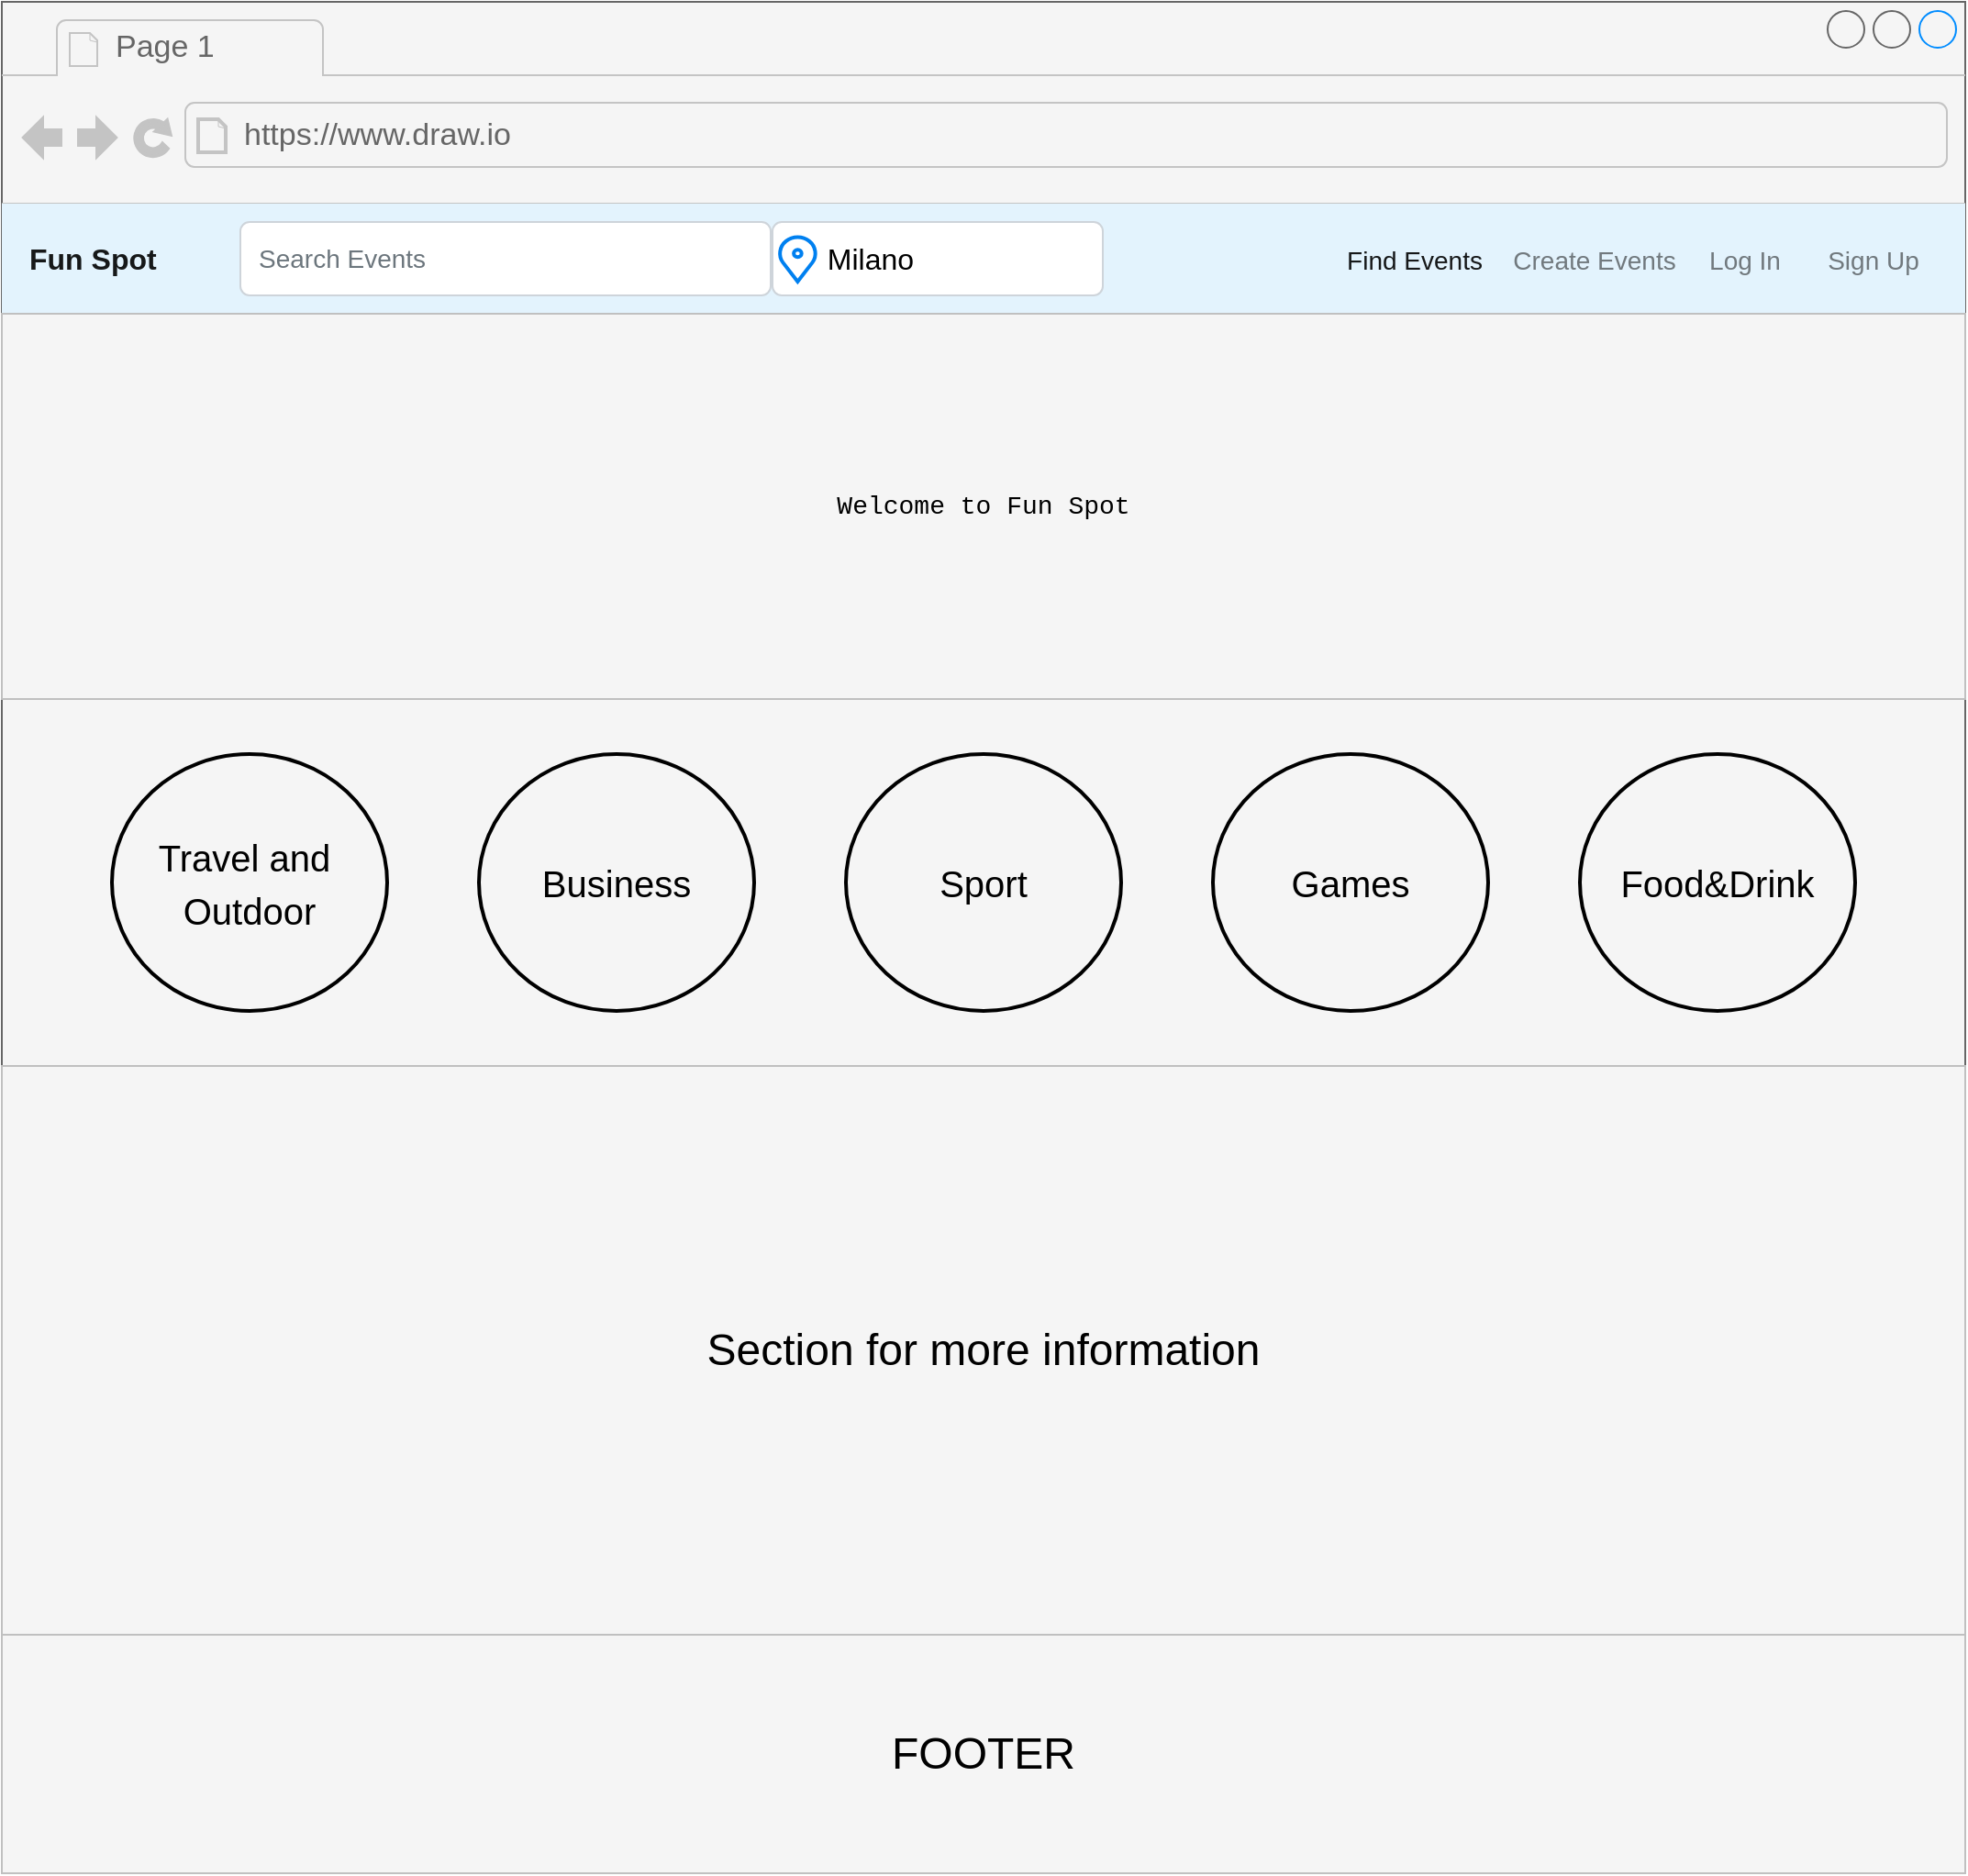<mxfile>
    <diagram id="33VYHN6M7gb0zGQ2J3VZ" name="Page-1">
        <mxGraphModel dx="1179" dy="672" grid="1" gridSize="10" guides="1" tooltips="1" connect="1" arrows="1" fold="1" page="1" pageScale="1" pageWidth="850" pageHeight="1100" math="0" shadow="0">
            <root>
                <mxCell id="0"/>
                <mxCell id="1" parent="0"/>
                <mxCell id="25" value="Container" style="swimlane;strokeWidth=1;fontSize=16;fontColor=#000000;fillColor=none;startSize=20;" parent="1" vertex="1">
                    <mxGeometry x="40" y="60" width="1070" height="1020" as="geometry">
                        <mxRectangle x="690" y="-30" width="120" height="30" as="alternateBounds"/>
                    </mxGeometry>
                </mxCell>
                <mxCell id="2" value="" style="strokeWidth=1;shadow=0;dashed=0;align=center;html=1;shape=mxgraph.mockup.containers.browserWindow;rSize=0;strokeColor=#666666;strokeColor2=#008cff;strokeColor3=#c4c4c4;mainText=,;recursiveResize=0;fillColor=#f5f5f5;fontColor=#333333;" parent="25" vertex="1">
                    <mxGeometry width="1070" height="1020" as="geometry"/>
                </mxCell>
                <mxCell id="3" value="Page 1" style="strokeWidth=1;shadow=0;dashed=0;align=center;html=1;shape=mxgraph.mockup.containers.anchor;fontSize=17;fontColor=#666666;align=left;" parent="2" vertex="1">
                    <mxGeometry x="60" y="12" width="110" height="26" as="geometry"/>
                </mxCell>
                <mxCell id="4" value="https://www.draw.io" style="strokeWidth=1;shadow=0;dashed=0;align=center;html=1;shape=mxgraph.mockup.containers.anchor;rSize=0;fontSize=17;fontColor=#666666;align=left;" parent="2" vertex="1">
                    <mxGeometry x="130" y="60" width="250" height="26" as="geometry"/>
                </mxCell>
                <mxCell id="14" value="&lt;b&gt;Fun Spot&lt;/b&gt;" style="html=1;shadow=0;dashed=0;fillColor=#E3F3FD;strokeColor=none;fontSize=16;fontColor=#161819;align=left;spacing=15;" parent="2" vertex="1">
                    <mxGeometry y="110" width="1070" height="60" as="geometry"/>
                </mxCell>
                <mxCell id="15" value="Find Events" style="fillColor=none;strokeColor=none;fontSize=14;fontColor=#161819;align=center;" parent="14" vertex="1">
                    <mxGeometry width="80" height="40" relative="1" as="geometry">
                        <mxPoint x="730" y="10" as="offset"/>
                    </mxGeometry>
                </mxCell>
                <mxCell id="16" value="Create Events" style="fillColor=none;strokeColor=none;fontSize=14;fontColor=#71797E;align=center;" parent="14" vertex="1">
                    <mxGeometry width="100" height="40" relative="1" as="geometry">
                        <mxPoint x="818" y="10" as="offset"/>
                    </mxGeometry>
                </mxCell>
                <mxCell id="17" value="Log In" style="fillColor=none;strokeColor=none;fontSize=14;fontColor=#71797E;align=center;spacingRight=0;" parent="14" vertex="1">
                    <mxGeometry width="80" height="40" relative="1" as="geometry">
                        <mxPoint x="910" y="10" as="offset"/>
                    </mxGeometry>
                </mxCell>
                <mxCell id="18" value="Sign Up" style="fillColor=none;strokeColor=none;fontSize=14;fontColor=#71797E;align=center;" parent="14" vertex="1">
                    <mxGeometry width="80" height="40" relative="1" as="geometry">
                        <mxPoint x="980" y="10" as="offset"/>
                    </mxGeometry>
                </mxCell>
                <mxCell id="20" value="Search Events" style="html=1;shadow=0;dashed=0;shape=mxgraph.bootstrap.rrect;rSize=5;fontSize=14;fontColor=#6C767D;strokeColor=#CED4DA;fillColor=#ffffff;align=left;spacing=10;" parent="14" vertex="1">
                    <mxGeometry x="1" width="289" height="40" relative="1" as="geometry">
                        <mxPoint x="-940" y="10" as="offset"/>
                    </mxGeometry>
                </mxCell>
                <mxCell id="22" value="" style="html=1;shadow=0;dashed=0;shape=mxgraph.bootstrap.rrect;rSize=5;fontSize=14;fontColor=#6C767D;strokeColor=#CED4DA;fillColor=#ffffff;align=left;spacing=10;" parent="14" vertex="1">
                    <mxGeometry x="420" y="10" width="180" height="40" as="geometry"/>
                </mxCell>
                <mxCell id="23" value="" style="html=1;verticalLabelPosition=bottom;align=center;labelBackgroundColor=#ffffff;verticalAlign=top;strokeWidth=2;strokeColor=#0080F0;shadow=0;dashed=0;shape=mxgraph.ios7.icons.location;fillColor=none;" parent="14" vertex="1">
                    <mxGeometry x="423" y="17.5" width="21.4" height="25" as="geometry"/>
                </mxCell>
                <mxCell id="24" value="&lt;font color=&quot;#000000&quot; style=&quot;font-size: 16px;&quot;&gt;Milano&lt;/font&gt;" style="text;html=1;strokeColor=none;fillColor=none;align=center;verticalAlign=middle;whiteSpace=wrap;rounded=0;perimeterSpacing=0;strokeWidth=1;fontSize=16;" parent="14" vertex="1">
                    <mxGeometry x="444.4" y="17.5" width="59.3" height="25" as="geometry"/>
                </mxCell>
                <mxCell id="35" value="" style="childLayout=tableLayout;recursiveResize=0;shadow=0;fillColor=none;strokeColor=#C0C0C0;labelBackgroundColor=none;labelBorderColor=none;strokeWidth=1;fontSize=16;fontColor=#000000;" parent="2" vertex="1">
                    <mxGeometry y="170" width="1070" height="210" as="geometry"/>
                </mxCell>
                <mxCell id="36" value="" style="shape=tableRow;horizontal=0;startSize=0;swimlaneHead=0;swimlaneBody=0;top=0;left=0;bottom=0;right=0;dropTarget=0;collapsible=0;recursiveResize=0;expand=0;fontStyle=0;fillColor=none;labelBackgroundColor=none;labelBorderColor=none;strokeWidth=1;fontSize=16;fontColor=#000000;" parent="35" vertex="1">
                    <mxGeometry width="1070" height="70" as="geometry"/>
                </mxCell>
                <mxCell id="37" value="" style="connectable=0;recursiveResize=0;strokeColor=none;fillColor=none;align=center;whiteSpace=wrap;html=1;labelBackgroundColor=none;labelBorderColor=none;strokeWidth=1;fontSize=16;fontColor=#000000;" parent="36" vertex="1">
                    <mxGeometry width="355" height="70" as="geometry">
                        <mxRectangle width="355" height="70" as="alternateBounds"/>
                    </mxGeometry>
                </mxCell>
                <mxCell id="38" value="" style="connectable=0;recursiveResize=0;strokeColor=none;fillColor=none;align=center;whiteSpace=wrap;html=1;labelBackgroundColor=none;labelBorderColor=none;strokeWidth=1;fontSize=16;fontColor=#000000;" parent="36" vertex="1">
                    <mxGeometry x="355" width="360" height="70" as="geometry">
                        <mxRectangle width="360" height="70" as="alternateBounds"/>
                    </mxGeometry>
                </mxCell>
                <mxCell id="39" value="" style="connectable=0;recursiveResize=0;strokeColor=none;fillColor=none;align=center;whiteSpace=wrap;html=1;labelBackgroundColor=none;labelBorderColor=none;strokeWidth=1;fontSize=16;fontColor=#000000;" parent="36" vertex="1">
                    <mxGeometry x="715" width="355" height="70" as="geometry">
                        <mxRectangle width="355" height="70" as="alternateBounds"/>
                    </mxGeometry>
                </mxCell>
                <mxCell id="40" style="shape=tableRow;horizontal=0;startSize=0;swimlaneHead=0;swimlaneBody=0;top=0;left=0;bottom=0;right=0;dropTarget=0;collapsible=0;recursiveResize=0;expand=0;fontStyle=0;fillColor=none;labelBackgroundColor=none;labelBorderColor=none;strokeWidth=1;fontSize=16;fontColor=#000000;" parent="35" vertex="1">
                    <mxGeometry y="70" width="1070" height="70" as="geometry"/>
                </mxCell>
                <mxCell id="41" value="" style="connectable=0;recursiveResize=0;strokeColor=none;fillColor=none;align=center;whiteSpace=wrap;html=1;labelBackgroundColor=none;labelBorderColor=none;strokeWidth=1;fontSize=16;fontColor=#000000;" parent="40" vertex="1">
                    <mxGeometry width="355" height="70" as="geometry">
                        <mxRectangle width="355" height="70" as="alternateBounds"/>
                    </mxGeometry>
                </mxCell>
                <mxCell id="42" value="&lt;div style=&quot;font-family: Consolas, &amp;quot;Courier New&amp;quot;, monospace; font-size: 14px; line-height: 19px;&quot;&gt;&lt;div style=&quot;&quot;&gt;Welcome to Fun Spot&lt;/div&gt;&lt;/div&gt;" style="connectable=0;recursiveResize=0;strokeColor=none;fillColor=none;align=center;whiteSpace=wrap;html=1;labelBackgroundColor=none;labelBorderColor=none;strokeWidth=1;fontSize=16;fontColor=#000000;" parent="40" vertex="1">
                    <mxGeometry x="355" width="360" height="70" as="geometry">
                        <mxRectangle width="360" height="70" as="alternateBounds"/>
                    </mxGeometry>
                </mxCell>
                <mxCell id="43" value="" style="connectable=0;recursiveResize=0;strokeColor=none;fillColor=none;align=center;whiteSpace=wrap;html=1;labelBackgroundColor=none;labelBorderColor=none;strokeWidth=1;fontSize=16;fontColor=#000000;" parent="40" vertex="1">
                    <mxGeometry x="715" width="355" height="70" as="geometry">
                        <mxRectangle width="355" height="70" as="alternateBounds"/>
                    </mxGeometry>
                </mxCell>
                <mxCell id="44" style="shape=tableRow;horizontal=0;startSize=0;swimlaneHead=0;swimlaneBody=0;top=0;left=0;bottom=0;right=0;dropTarget=0;collapsible=0;recursiveResize=0;expand=0;fontStyle=0;fillColor=none;labelBackgroundColor=none;labelBorderColor=none;strokeWidth=1;fontSize=16;fontColor=#000000;" parent="35" vertex="1">
                    <mxGeometry y="140" width="1070" height="70" as="geometry"/>
                </mxCell>
                <mxCell id="45" value="" style="connectable=0;recursiveResize=0;strokeColor=none;fillColor=none;align=center;whiteSpace=wrap;html=1;labelBackgroundColor=none;labelBorderColor=none;strokeWidth=1;fontSize=16;fontColor=#000000;" parent="44" vertex="1">
                    <mxGeometry width="355" height="70" as="geometry">
                        <mxRectangle width="355" height="70" as="alternateBounds"/>
                    </mxGeometry>
                </mxCell>
                <mxCell id="46" value="" style="connectable=0;recursiveResize=0;strokeColor=none;fillColor=none;align=center;whiteSpace=wrap;html=1;labelBackgroundColor=none;labelBorderColor=none;strokeWidth=1;fontSize=16;fontColor=#000000;" parent="44" vertex="1">
                    <mxGeometry x="355" width="360" height="70" as="geometry">
                        <mxRectangle width="360" height="70" as="alternateBounds"/>
                    </mxGeometry>
                </mxCell>
                <mxCell id="47" value="" style="connectable=0;recursiveResize=0;strokeColor=none;fillColor=none;align=center;whiteSpace=wrap;html=1;labelBackgroundColor=none;labelBorderColor=none;strokeWidth=1;fontSize=16;fontColor=#000000;" parent="44" vertex="1">
                    <mxGeometry x="715" width="355" height="70" as="geometry">
                        <mxRectangle width="355" height="70" as="alternateBounds"/>
                    </mxGeometry>
                </mxCell>
                <mxCell id="57" value="" style="childLayout=tableLayout;recursiveResize=0;shadow=0;fillColor=none;strokeColor=#C0C0C0;labelBackgroundColor=none;labelBorderColor=none;strokeWidth=1;fontSize=16;fontColor=#000000;" parent="2" vertex="1">
                    <mxGeometry y="890" width="1070" height="130" as="geometry"/>
                </mxCell>
                <mxCell id="58" value="" style="shape=tableRow;horizontal=0;startSize=0;swimlaneHead=0;swimlaneBody=0;top=0;left=0;bottom=0;right=0;dropTarget=0;collapsible=0;recursiveResize=0;expand=0;fontStyle=0;fillColor=none;labelBackgroundColor=none;labelBorderColor=none;strokeWidth=1;fontSize=16;fontColor=#000000;" parent="57" vertex="1">
                    <mxGeometry width="1070" height="44" as="geometry"/>
                </mxCell>
                <mxCell id="59" value="" style="connectable=0;recursiveResize=0;strokeColor=none;fillColor=none;align=center;whiteSpace=wrap;html=1;labelBackgroundColor=none;labelBorderColor=none;strokeWidth=1;fontSize=16;fontColor=#000000;" parent="58" vertex="1">
                    <mxGeometry width="355" height="44" as="geometry">
                        <mxRectangle width="355" height="44" as="alternateBounds"/>
                    </mxGeometry>
                </mxCell>
                <mxCell id="60" value="" style="connectable=0;recursiveResize=0;strokeColor=none;fillColor=none;align=center;whiteSpace=wrap;html=1;labelBackgroundColor=none;labelBorderColor=none;strokeWidth=1;fontSize=16;fontColor=#000000;" parent="58" vertex="1">
                    <mxGeometry x="355" width="360" height="44" as="geometry">
                        <mxRectangle width="360" height="44" as="alternateBounds"/>
                    </mxGeometry>
                </mxCell>
                <mxCell id="61" value="" style="connectable=0;recursiveResize=0;strokeColor=none;fillColor=none;align=center;whiteSpace=wrap;html=1;labelBackgroundColor=none;labelBorderColor=none;strokeWidth=1;fontSize=16;fontColor=#000000;" parent="58" vertex="1">
                    <mxGeometry x="715" width="355" height="44" as="geometry">
                        <mxRectangle width="355" height="44" as="alternateBounds"/>
                    </mxGeometry>
                </mxCell>
                <mxCell id="62" style="shape=tableRow;horizontal=0;startSize=0;swimlaneHead=0;swimlaneBody=0;top=0;left=0;bottom=0;right=0;dropTarget=0;collapsible=0;recursiveResize=0;expand=0;fontStyle=0;fillColor=none;labelBackgroundColor=none;labelBorderColor=none;strokeWidth=1;fontSize=16;fontColor=#000000;" parent="57" vertex="1">
                    <mxGeometry y="44" width="1070" height="42" as="geometry"/>
                </mxCell>
                <mxCell id="63" value="" style="connectable=0;recursiveResize=0;strokeColor=none;fillColor=none;align=center;whiteSpace=wrap;html=1;labelBackgroundColor=none;labelBorderColor=none;strokeWidth=1;fontSize=16;fontColor=#000000;" parent="62" vertex="1">
                    <mxGeometry width="355" height="42" as="geometry">
                        <mxRectangle width="355" height="42" as="alternateBounds"/>
                    </mxGeometry>
                </mxCell>
                <mxCell id="64" value="&lt;font style=&quot;font-size: 24px;&quot;&gt;FOOTER&lt;/font&gt;" style="connectable=0;recursiveResize=0;strokeColor=none;fillColor=none;align=center;whiteSpace=wrap;html=1;labelBackgroundColor=none;labelBorderColor=none;strokeWidth=1;fontSize=16;fontColor=#000000;" parent="62" vertex="1">
                    <mxGeometry x="355" width="360" height="42" as="geometry">
                        <mxRectangle width="360" height="42" as="alternateBounds"/>
                    </mxGeometry>
                </mxCell>
                <mxCell id="65" value="" style="connectable=0;recursiveResize=0;strokeColor=none;fillColor=none;align=center;whiteSpace=wrap;html=1;labelBackgroundColor=none;labelBorderColor=none;strokeWidth=1;fontSize=16;fontColor=#000000;" parent="62" vertex="1">
                    <mxGeometry x="715" width="355" height="42" as="geometry">
                        <mxRectangle width="355" height="42" as="alternateBounds"/>
                    </mxGeometry>
                </mxCell>
                <mxCell id="66" style="shape=tableRow;horizontal=0;startSize=0;swimlaneHead=0;swimlaneBody=0;top=0;left=0;bottom=0;right=0;dropTarget=0;collapsible=0;recursiveResize=0;expand=0;fontStyle=0;fillColor=none;labelBackgroundColor=none;labelBorderColor=none;strokeWidth=1;fontSize=16;fontColor=#000000;" parent="57" vertex="1">
                    <mxGeometry y="86" width="1070" height="44" as="geometry"/>
                </mxCell>
                <mxCell id="67" value="" style="connectable=0;recursiveResize=0;strokeColor=none;fillColor=none;align=center;whiteSpace=wrap;html=1;labelBackgroundColor=none;labelBorderColor=none;strokeWidth=1;fontSize=16;fontColor=#000000;" parent="66" vertex="1">
                    <mxGeometry width="355" height="44" as="geometry">
                        <mxRectangle width="355" height="44" as="alternateBounds"/>
                    </mxGeometry>
                </mxCell>
                <mxCell id="68" value="" style="connectable=0;recursiveResize=0;strokeColor=none;fillColor=none;align=center;whiteSpace=wrap;html=1;labelBackgroundColor=none;labelBorderColor=none;strokeWidth=1;fontSize=16;fontColor=#000000;" parent="66" vertex="1">
                    <mxGeometry x="355" width="360" height="44" as="geometry">
                        <mxRectangle width="360" height="44" as="alternateBounds"/>
                    </mxGeometry>
                </mxCell>
                <mxCell id="69" value="" style="connectable=0;recursiveResize=0;strokeColor=none;fillColor=none;align=center;whiteSpace=wrap;html=1;labelBackgroundColor=none;labelBorderColor=none;strokeWidth=1;fontSize=16;fontColor=#000000;" parent="66" vertex="1">
                    <mxGeometry x="715" width="355" height="44" as="geometry">
                        <mxRectangle width="355" height="44" as="alternateBounds"/>
                    </mxGeometry>
                </mxCell>
                <mxCell id="70" value="" style="group" parent="2" vertex="1" connectable="0">
                    <mxGeometry x="60" y="410" width="950" height="140" as="geometry"/>
                </mxCell>
                <mxCell id="52" value="&lt;font style=&quot;font-size: 20px;&quot;&gt;Sport&lt;/font&gt;" style="strokeWidth=2;html=1;shape=mxgraph.flowchart.start_2;whiteSpace=wrap;labelBackgroundColor=none;labelBorderColor=none;fontSize=24;fontColor=#000000;fillColor=none;strokeColor=#000000;" parent="70" vertex="1">
                    <mxGeometry x="400" width="150" height="140" as="geometry"/>
                </mxCell>
                <mxCell id="53" value="&lt;font style=&quot;font-size: 20px;&quot;&gt;Games&lt;/font&gt;" style="strokeWidth=2;html=1;shape=mxgraph.flowchart.start_2;whiteSpace=wrap;labelBackgroundColor=none;labelBorderColor=none;fontSize=24;fontColor=#000000;fillColor=none;strokeColor=#000000;" parent="70" vertex="1">
                    <mxGeometry x="600" width="150" height="140" as="geometry"/>
                </mxCell>
                <mxCell id="54" value="&lt;font style=&quot;font-size: 20px;&quot;&gt;Food&amp;amp;Drink&lt;/font&gt;" style="strokeWidth=2;html=1;shape=mxgraph.flowchart.start_2;whiteSpace=wrap;labelBackgroundColor=none;labelBorderColor=none;fontSize=24;fontColor=#000000;fillColor=none;strokeColor=#000000;" parent="70" vertex="1">
                    <mxGeometry x="800" width="150" height="140" as="geometry"/>
                </mxCell>
                <mxCell id="55" value="&lt;font style=&quot;font-size: 20px;&quot;&gt;Business&lt;/font&gt;" style="strokeWidth=2;html=1;shape=mxgraph.flowchart.start_2;whiteSpace=wrap;labelBackgroundColor=none;labelBorderColor=none;fontSize=24;fontColor=#000000;fillColor=none;strokeColor=#000000;" parent="70" vertex="1">
                    <mxGeometry x="200" width="150" height="140" as="geometry"/>
                </mxCell>
                <mxCell id="56" value="&lt;font style=&quot;font-size: 20px;&quot;&gt;Travel and&amp;nbsp;&lt;br&gt;Outdoor&lt;/font&gt;" style="strokeWidth=2;html=1;shape=mxgraph.flowchart.start_2;whiteSpace=wrap;labelBackgroundColor=none;labelBorderColor=none;fontSize=24;fontColor=#000000;fillColor=none;strokeColor=#000000;" parent="70" vertex="1">
                    <mxGeometry width="150" height="140" as="geometry"/>
                </mxCell>
                <mxCell id="71" value="" style="childLayout=tableLayout;recursiveResize=0;shadow=0;fillColor=none;strokeColor=#C0C0C0;labelBackgroundColor=none;labelBorderColor=none;strokeWidth=1;fontSize=16;fontColor=#000000;" parent="2" vertex="1">
                    <mxGeometry y="580" width="1070" height="310" as="geometry"/>
                </mxCell>
                <mxCell id="72" value="" style="shape=tableRow;horizontal=0;startSize=0;swimlaneHead=0;swimlaneBody=0;top=0;left=0;bottom=0;right=0;dropTarget=0;collapsible=0;recursiveResize=0;expand=0;fontStyle=0;fillColor=none;labelBackgroundColor=none;labelBorderColor=none;strokeWidth=1;fontSize=16;fontColor=#000000;" parent="71" vertex="1">
                    <mxGeometry width="1070" height="105" as="geometry"/>
                </mxCell>
                <mxCell id="73" value="" style="connectable=0;recursiveResize=0;strokeColor=none;fillColor=none;align=center;whiteSpace=wrap;html=1;labelBackgroundColor=none;labelBorderColor=none;strokeWidth=1;fontSize=16;fontColor=#000000;" parent="72" vertex="1">
                    <mxGeometry width="355" height="105" as="geometry">
                        <mxRectangle width="355" height="105" as="alternateBounds"/>
                    </mxGeometry>
                </mxCell>
                <mxCell id="74" value="" style="connectable=0;recursiveResize=0;strokeColor=none;fillColor=none;align=center;whiteSpace=wrap;html=1;labelBackgroundColor=none;labelBorderColor=none;strokeWidth=1;fontSize=16;fontColor=#000000;" parent="72" vertex="1">
                    <mxGeometry x="355" width="360" height="105" as="geometry">
                        <mxRectangle width="360" height="105" as="alternateBounds"/>
                    </mxGeometry>
                </mxCell>
                <mxCell id="75" value="" style="connectable=0;recursiveResize=0;strokeColor=none;fillColor=none;align=center;whiteSpace=wrap;html=1;labelBackgroundColor=none;labelBorderColor=none;strokeWidth=1;fontSize=16;fontColor=#000000;" parent="72" vertex="1">
                    <mxGeometry x="715" width="355" height="105" as="geometry">
                        <mxRectangle width="355" height="105" as="alternateBounds"/>
                    </mxGeometry>
                </mxCell>
                <mxCell id="76" style="shape=tableRow;horizontal=0;startSize=0;swimlaneHead=0;swimlaneBody=0;top=0;left=0;bottom=0;right=0;dropTarget=0;collapsible=0;recursiveResize=0;expand=0;fontStyle=0;fillColor=none;labelBackgroundColor=none;labelBorderColor=none;strokeWidth=1;fontSize=16;fontColor=#000000;" parent="71" vertex="1">
                    <mxGeometry y="105" width="1070" height="100" as="geometry"/>
                </mxCell>
                <mxCell id="77" value="" style="connectable=0;recursiveResize=0;strokeColor=none;fillColor=none;align=center;whiteSpace=wrap;html=1;labelBackgroundColor=none;labelBorderColor=none;strokeWidth=1;fontSize=16;fontColor=#000000;" parent="76" vertex="1">
                    <mxGeometry width="355" height="100" as="geometry">
                        <mxRectangle width="355" height="100" as="alternateBounds"/>
                    </mxGeometry>
                </mxCell>
                <mxCell id="78" value="&lt;font style=&quot;font-size: 24px;&quot;&gt;Section for more information&lt;/font&gt;" style="connectable=0;recursiveResize=0;strokeColor=none;fillColor=none;align=center;whiteSpace=wrap;html=1;labelBackgroundColor=none;labelBorderColor=none;strokeWidth=1;fontSize=16;fontColor=#000000;" parent="76" vertex="1">
                    <mxGeometry x="355" width="360" height="100" as="geometry">
                        <mxRectangle width="360" height="100" as="alternateBounds"/>
                    </mxGeometry>
                </mxCell>
                <mxCell id="79" value="" style="connectable=0;recursiveResize=0;strokeColor=none;fillColor=none;align=center;whiteSpace=wrap;html=1;labelBackgroundColor=none;labelBorderColor=none;strokeWidth=1;fontSize=16;fontColor=#000000;" parent="76" vertex="1">
                    <mxGeometry x="715" width="355" height="100" as="geometry">
                        <mxRectangle width="355" height="100" as="alternateBounds"/>
                    </mxGeometry>
                </mxCell>
                <mxCell id="80" style="shape=tableRow;horizontal=0;startSize=0;swimlaneHead=0;swimlaneBody=0;top=0;left=0;bottom=0;right=0;dropTarget=0;collapsible=0;recursiveResize=0;expand=0;fontStyle=0;fillColor=none;labelBackgroundColor=none;labelBorderColor=none;strokeWidth=1;fontSize=16;fontColor=#000000;" parent="71" vertex="1">
                    <mxGeometry y="205" width="1070" height="105" as="geometry"/>
                </mxCell>
                <mxCell id="81" value="" style="connectable=0;recursiveResize=0;strokeColor=none;fillColor=none;align=center;whiteSpace=wrap;html=1;labelBackgroundColor=none;labelBorderColor=none;strokeWidth=1;fontSize=16;fontColor=#000000;" parent="80" vertex="1">
                    <mxGeometry width="355" height="105" as="geometry">
                        <mxRectangle width="355" height="105" as="alternateBounds"/>
                    </mxGeometry>
                </mxCell>
                <mxCell id="82" value="" style="connectable=0;recursiveResize=0;strokeColor=none;fillColor=none;align=center;whiteSpace=wrap;html=1;labelBackgroundColor=none;labelBorderColor=none;strokeWidth=1;fontSize=16;fontColor=#000000;" parent="80" vertex="1">
                    <mxGeometry x="355" width="360" height="105" as="geometry">
                        <mxRectangle width="360" height="105" as="alternateBounds"/>
                    </mxGeometry>
                </mxCell>
                <mxCell id="83" value="" style="connectable=0;recursiveResize=0;strokeColor=none;fillColor=none;align=center;whiteSpace=wrap;html=1;labelBackgroundColor=none;labelBorderColor=none;strokeWidth=1;fontSize=16;fontColor=#000000;" parent="80" vertex="1">
                    <mxGeometry x="715" width="355" height="105" as="geometry">
                        <mxRectangle width="355" height="105" as="alternateBounds"/>
                    </mxGeometry>
                </mxCell>
            </root>
        </mxGraphModel>
    </diagram>
    <diagram id="KgPNgQo9hEz8PkN8uF24" name="Page-2">
        <mxGraphModel dx="1670" dy="952" grid="1" gridSize="10" guides="1" tooltips="1" connect="1" arrows="1" fold="1" page="1" pageScale="1" pageWidth="850" pageHeight="1100" math="0" shadow="0">
            <root>
                <mxCell id="0"/>
                <mxCell id="1" parent="0"/>
                <mxCell id="M35IU-t5m9Kj4xpbyxMd-1" value="Container" style="swimlane;strokeWidth=1;fontSize=16;fontColor=#000000;fillColor=none;startSize=20;" parent="1" vertex="1">
                    <mxGeometry x="50" y="70" width="1070" height="1020" as="geometry">
                        <mxRectangle x="690" y="-30" width="120" height="30" as="alternateBounds"/>
                    </mxGeometry>
                </mxCell>
                <mxCell id="M35IU-t5m9Kj4xpbyxMd-2" value="" style="strokeWidth=1;shadow=0;dashed=0;align=center;html=1;shape=mxgraph.mockup.containers.browserWindow;rSize=0;strokeColor=#666666;strokeColor2=#008cff;strokeColor3=#c4c4c4;mainText=,;recursiveResize=0;fillColor=#f5f5f5;fontColor=#333333;" parent="M35IU-t5m9Kj4xpbyxMd-1" vertex="1">
                    <mxGeometry width="1070" height="1020" as="geometry"/>
                </mxCell>
                <mxCell id="M35IU-t5m9Kj4xpbyxMd-3" value="Gamges" style="strokeWidth=1;shadow=0;dashed=0;align=center;html=1;shape=mxgraph.mockup.containers.anchor;fontSize=17;fontColor=#666666;align=left;" parent="M35IU-t5m9Kj4xpbyxMd-2" vertex="1">
                    <mxGeometry x="60" y="12" width="110" height="26" as="geometry"/>
                </mxCell>
                <mxCell id="M35IU-t5m9Kj4xpbyxMd-4" value="www.FUNSPOT.com" style="strokeWidth=1;shadow=0;dashed=0;align=center;html=1;shape=mxgraph.mockup.containers.anchor;rSize=0;fontSize=17;fontColor=#666666;align=left;" parent="M35IU-t5m9Kj4xpbyxMd-2" vertex="1">
                    <mxGeometry x="130" y="60" width="250" height="26" as="geometry"/>
                </mxCell>
                <mxCell id="M35IU-t5m9Kj4xpbyxMd-5" value="&lt;b&gt;Fun Spot&lt;/b&gt;" style="html=1;shadow=0;dashed=0;fillColor=#E3F3FD;strokeColor=none;fontSize=16;fontColor=#161819;align=left;spacing=15;" parent="M35IU-t5m9Kj4xpbyxMd-2" vertex="1">
                    <mxGeometry y="110" width="1070" height="60" as="geometry"/>
                </mxCell>
                <mxCell id="M35IU-t5m9Kj4xpbyxMd-6" value="Find Events" style="fillColor=none;strokeColor=none;fontSize=14;fontColor=#161819;align=center;" parent="M35IU-t5m9Kj4xpbyxMd-5" vertex="1">
                    <mxGeometry width="80" height="40" relative="1" as="geometry">
                        <mxPoint x="730" y="10" as="offset"/>
                    </mxGeometry>
                </mxCell>
                <mxCell id="M35IU-t5m9Kj4xpbyxMd-7" value="Create Events" style="fillColor=none;strokeColor=none;fontSize=14;fontColor=#71797E;align=center;" parent="M35IU-t5m9Kj4xpbyxMd-5" vertex="1">
                    <mxGeometry width="100" height="40" relative="1" as="geometry">
                        <mxPoint x="818" y="10" as="offset"/>
                    </mxGeometry>
                </mxCell>
                <mxCell id="M35IU-t5m9Kj4xpbyxMd-8" value="Log In" style="fillColor=none;strokeColor=none;fontSize=14;fontColor=#71797E;align=center;spacingRight=0;" parent="M35IU-t5m9Kj4xpbyxMd-5" vertex="1">
                    <mxGeometry width="80" height="40" relative="1" as="geometry">
                        <mxPoint x="910" y="10" as="offset"/>
                    </mxGeometry>
                </mxCell>
                <mxCell id="M35IU-t5m9Kj4xpbyxMd-9" value="Sign Up" style="fillColor=none;strokeColor=none;fontSize=14;fontColor=#71797E;align=center;" parent="M35IU-t5m9Kj4xpbyxMd-5" vertex="1">
                    <mxGeometry width="80" height="40" relative="1" as="geometry">
                        <mxPoint x="980" y="10" as="offset"/>
                    </mxGeometry>
                </mxCell>
                <mxCell id="M35IU-t5m9Kj4xpbyxMd-10" value="Search Events" style="html=1;shadow=0;dashed=0;shape=mxgraph.bootstrap.rrect;rSize=5;fontSize=14;fontColor=#6C767D;strokeColor=#CED4DA;fillColor=#ffffff;align=left;spacing=10;" parent="M35IU-t5m9Kj4xpbyxMd-5" vertex="1">
                    <mxGeometry x="1" width="289" height="40" relative="1" as="geometry">
                        <mxPoint x="-940" y="10" as="offset"/>
                    </mxGeometry>
                </mxCell>
                <mxCell id="M35IU-t5m9Kj4xpbyxMd-11" value="" style="html=1;shadow=0;dashed=0;shape=mxgraph.bootstrap.rrect;rSize=5;fontSize=14;fontColor=#6C767D;strokeColor=#CED4DA;fillColor=#ffffff;align=left;spacing=10;" parent="M35IU-t5m9Kj4xpbyxMd-5" vertex="1">
                    <mxGeometry x="420" y="10" width="180" height="40" as="geometry"/>
                </mxCell>
                <mxCell id="M35IU-t5m9Kj4xpbyxMd-12" value="" style="html=1;verticalLabelPosition=bottom;align=center;labelBackgroundColor=#ffffff;verticalAlign=top;strokeWidth=2;strokeColor=#0080F0;shadow=0;dashed=0;shape=mxgraph.ios7.icons.location;fillColor=none;" parent="M35IU-t5m9Kj4xpbyxMd-5" vertex="1">
                    <mxGeometry x="423" y="17.5" width="21.4" height="25" as="geometry"/>
                </mxCell>
                <mxCell id="M35IU-t5m9Kj4xpbyxMd-13" value="&lt;font color=&quot;#000000&quot; style=&quot;font-size: 16px;&quot;&gt;Milano&lt;/font&gt;" style="text;html=1;strokeColor=none;fillColor=none;align=center;verticalAlign=middle;whiteSpace=wrap;rounded=0;perimeterSpacing=0;strokeWidth=1;fontSize=16;" parent="M35IU-t5m9Kj4xpbyxMd-5" vertex="1">
                    <mxGeometry x="444.4" y="17.5" width="59.3" height="25" as="geometry"/>
                </mxCell>
                <mxCell id="M35IU-t5m9Kj4xpbyxMd-14" value="" style="childLayout=tableLayout;recursiveResize=0;shadow=0;fillColor=none;strokeColor=#C0C0C0;labelBackgroundColor=none;labelBorderColor=none;strokeWidth=1;fontSize=16;fontColor=#000000;" parent="M35IU-t5m9Kj4xpbyxMd-2" vertex="1">
                    <mxGeometry y="170" width="1070" height="74" as="geometry"/>
                </mxCell>
                <mxCell id="M35IU-t5m9Kj4xpbyxMd-15" value="" style="shape=tableRow;horizontal=0;startSize=0;swimlaneHead=0;swimlaneBody=0;top=0;left=0;bottom=0;right=0;dropTarget=0;collapsible=0;recursiveResize=0;expand=0;fontStyle=0;fillColor=none;labelBackgroundColor=none;labelBorderColor=none;strokeWidth=1;fontSize=16;fontColor=#000000;" parent="M35IU-t5m9Kj4xpbyxMd-14" vertex="1">
                    <mxGeometry width="1070" height="20" as="geometry"/>
                </mxCell>
                <mxCell id="M35IU-t5m9Kj4xpbyxMd-16" value="" style="connectable=0;recursiveResize=0;strokeColor=none;fillColor=none;align=center;whiteSpace=wrap;html=1;labelBackgroundColor=none;labelBorderColor=none;strokeWidth=1;fontSize=16;fontColor=#000000;" parent="M35IU-t5m9Kj4xpbyxMd-15" vertex="1">
                    <mxGeometry width="355" height="20" as="geometry">
                        <mxRectangle width="355" height="20" as="alternateBounds"/>
                    </mxGeometry>
                </mxCell>
                <mxCell id="M35IU-t5m9Kj4xpbyxMd-17" value="" style="connectable=0;recursiveResize=0;strokeColor=none;fillColor=none;align=center;whiteSpace=wrap;html=1;labelBackgroundColor=none;labelBorderColor=none;strokeWidth=1;fontSize=16;fontColor=#000000;" parent="M35IU-t5m9Kj4xpbyxMd-15" vertex="1">
                    <mxGeometry x="355" width="360" height="20" as="geometry">
                        <mxRectangle width="360" height="20" as="alternateBounds"/>
                    </mxGeometry>
                </mxCell>
                <mxCell id="M35IU-t5m9Kj4xpbyxMd-18" value="" style="connectable=0;recursiveResize=0;strokeColor=none;fillColor=none;align=center;whiteSpace=wrap;html=1;labelBackgroundColor=none;labelBorderColor=none;strokeWidth=1;fontSize=16;fontColor=#000000;" parent="M35IU-t5m9Kj4xpbyxMd-15" vertex="1">
                    <mxGeometry x="715" width="355" height="20" as="geometry">
                        <mxRectangle width="355" height="20" as="alternateBounds"/>
                    </mxGeometry>
                </mxCell>
                <mxCell id="M35IU-t5m9Kj4xpbyxMd-19" style="shape=tableRow;horizontal=0;startSize=0;swimlaneHead=0;swimlaneBody=0;top=0;left=0;bottom=0;right=0;dropTarget=0;collapsible=0;recursiveResize=0;expand=0;fontStyle=0;fillColor=none;labelBackgroundColor=none;labelBorderColor=none;strokeWidth=1;fontSize=16;fontColor=#000000;" parent="M35IU-t5m9Kj4xpbyxMd-14" vertex="1">
                    <mxGeometry y="20" width="1070" height="28" as="geometry"/>
                </mxCell>
                <mxCell id="M35IU-t5m9Kj4xpbyxMd-20" value="" style="connectable=0;recursiveResize=0;strokeColor=none;fillColor=none;align=center;whiteSpace=wrap;html=1;labelBackgroundColor=none;labelBorderColor=none;strokeWidth=1;fontSize=16;fontColor=#000000;" parent="M35IU-t5m9Kj4xpbyxMd-19" vertex="1">
                    <mxGeometry width="355" height="28" as="geometry">
                        <mxRectangle width="355" height="28" as="alternateBounds"/>
                    </mxGeometry>
                </mxCell>
                <mxCell id="M35IU-t5m9Kj4xpbyxMd-21" value="&lt;div style=&quot;font-family: Consolas, &amp;quot;Courier New&amp;quot;, monospace; line-height: 19px;&quot;&gt;&lt;div style=&quot;&quot;&gt;&lt;font style=&quot;font-size: 32px;&quot;&gt;GAMES&lt;/font&gt;&lt;/div&gt;&lt;/div&gt;" style="connectable=0;recursiveResize=0;strokeColor=none;fillColor=none;align=center;whiteSpace=wrap;html=1;labelBackgroundColor=none;labelBorderColor=none;strokeWidth=1;fontSize=16;fontColor=#000000;" parent="M35IU-t5m9Kj4xpbyxMd-19" vertex="1">
                    <mxGeometry x="355" width="360" height="28" as="geometry">
                        <mxRectangle width="360" height="28" as="alternateBounds"/>
                    </mxGeometry>
                </mxCell>
                <mxCell id="M35IU-t5m9Kj4xpbyxMd-22" value="" style="connectable=0;recursiveResize=0;strokeColor=none;fillColor=none;align=center;whiteSpace=wrap;html=1;labelBackgroundColor=none;labelBorderColor=none;strokeWidth=1;fontSize=16;fontColor=#000000;" parent="M35IU-t5m9Kj4xpbyxMd-19" vertex="1">
                    <mxGeometry x="715" width="355" height="28" as="geometry">
                        <mxRectangle width="355" height="28" as="alternateBounds"/>
                    </mxGeometry>
                </mxCell>
                <mxCell id="M35IU-t5m9Kj4xpbyxMd-23" style="shape=tableRow;horizontal=0;startSize=0;swimlaneHead=0;swimlaneBody=0;top=0;left=0;bottom=0;right=0;dropTarget=0;collapsible=0;recursiveResize=0;expand=0;fontStyle=0;fillColor=none;labelBackgroundColor=none;labelBorderColor=none;strokeWidth=1;fontSize=16;fontColor=#000000;" parent="M35IU-t5m9Kj4xpbyxMd-14" vertex="1">
                    <mxGeometry y="48" width="1070" height="26" as="geometry"/>
                </mxCell>
                <mxCell id="M35IU-t5m9Kj4xpbyxMd-24" value="" style="connectable=0;recursiveResize=0;strokeColor=none;fillColor=none;align=center;whiteSpace=wrap;html=1;labelBackgroundColor=none;labelBorderColor=none;strokeWidth=1;fontSize=16;fontColor=#000000;" parent="M35IU-t5m9Kj4xpbyxMd-23" vertex="1">
                    <mxGeometry width="355" height="26" as="geometry">
                        <mxRectangle width="355" height="26" as="alternateBounds"/>
                    </mxGeometry>
                </mxCell>
                <mxCell id="M35IU-t5m9Kj4xpbyxMd-25" value="" style="connectable=0;recursiveResize=0;strokeColor=none;fillColor=none;align=center;whiteSpace=wrap;html=1;labelBackgroundColor=none;labelBorderColor=none;strokeWidth=1;fontSize=16;fontColor=#000000;" parent="M35IU-t5m9Kj4xpbyxMd-23" vertex="1">
                    <mxGeometry x="355" width="360" height="26" as="geometry">
                        <mxRectangle width="360" height="26" as="alternateBounds"/>
                    </mxGeometry>
                </mxCell>
                <mxCell id="M35IU-t5m9Kj4xpbyxMd-26" value="" style="connectable=0;recursiveResize=0;strokeColor=none;fillColor=none;align=center;whiteSpace=wrap;html=1;labelBackgroundColor=none;labelBorderColor=none;strokeWidth=1;fontSize=16;fontColor=#000000;" parent="M35IU-t5m9Kj4xpbyxMd-23" vertex="1">
                    <mxGeometry x="715" width="355" height="26" as="geometry">
                        <mxRectangle width="355" height="26" as="alternateBounds"/>
                    </mxGeometry>
                </mxCell>
                <mxCell id="M35IU-t5m9Kj4xpbyxMd-27" value="" style="childLayout=tableLayout;recursiveResize=0;shadow=0;fillColor=none;strokeColor=#C0C0C0;labelBackgroundColor=none;labelBorderColor=none;strokeWidth=1;fontSize=16;fontColor=#000000;" parent="M35IU-t5m9Kj4xpbyxMd-2" vertex="1">
                    <mxGeometry y="890" width="1070" height="130" as="geometry"/>
                </mxCell>
                <mxCell id="M35IU-t5m9Kj4xpbyxMd-28" value="" style="shape=tableRow;horizontal=0;startSize=0;swimlaneHead=0;swimlaneBody=0;top=0;left=0;bottom=0;right=0;dropTarget=0;collapsible=0;recursiveResize=0;expand=0;fontStyle=0;fillColor=none;labelBackgroundColor=none;labelBorderColor=none;strokeWidth=1;fontSize=16;fontColor=#000000;" parent="M35IU-t5m9Kj4xpbyxMd-27" vertex="1">
                    <mxGeometry width="1070" height="44" as="geometry"/>
                </mxCell>
                <mxCell id="M35IU-t5m9Kj4xpbyxMd-29" value="" style="connectable=0;recursiveResize=0;strokeColor=none;fillColor=none;align=center;whiteSpace=wrap;html=1;labelBackgroundColor=none;labelBorderColor=none;strokeWidth=1;fontSize=16;fontColor=#000000;" parent="M35IU-t5m9Kj4xpbyxMd-28" vertex="1">
                    <mxGeometry width="355" height="44" as="geometry">
                        <mxRectangle width="355" height="44" as="alternateBounds"/>
                    </mxGeometry>
                </mxCell>
                <mxCell id="M35IU-t5m9Kj4xpbyxMd-30" value="" style="connectable=0;recursiveResize=0;strokeColor=none;fillColor=none;align=center;whiteSpace=wrap;html=1;labelBackgroundColor=none;labelBorderColor=none;strokeWidth=1;fontSize=16;fontColor=#000000;" parent="M35IU-t5m9Kj4xpbyxMd-28" vertex="1">
                    <mxGeometry x="355" width="360" height="44" as="geometry">
                        <mxRectangle width="360" height="44" as="alternateBounds"/>
                    </mxGeometry>
                </mxCell>
                <mxCell id="M35IU-t5m9Kj4xpbyxMd-31" value="" style="connectable=0;recursiveResize=0;strokeColor=none;fillColor=none;align=center;whiteSpace=wrap;html=1;labelBackgroundColor=none;labelBorderColor=none;strokeWidth=1;fontSize=16;fontColor=#000000;" parent="M35IU-t5m9Kj4xpbyxMd-28" vertex="1">
                    <mxGeometry x="715" width="355" height="44" as="geometry">
                        <mxRectangle width="355" height="44" as="alternateBounds"/>
                    </mxGeometry>
                </mxCell>
                <mxCell id="M35IU-t5m9Kj4xpbyxMd-32" style="shape=tableRow;horizontal=0;startSize=0;swimlaneHead=0;swimlaneBody=0;top=0;left=0;bottom=0;right=0;dropTarget=0;collapsible=0;recursiveResize=0;expand=0;fontStyle=0;fillColor=none;labelBackgroundColor=none;labelBorderColor=none;strokeWidth=1;fontSize=16;fontColor=#000000;" parent="M35IU-t5m9Kj4xpbyxMd-27" vertex="1">
                    <mxGeometry y="44" width="1070" height="42" as="geometry"/>
                </mxCell>
                <mxCell id="M35IU-t5m9Kj4xpbyxMd-33" value="" style="connectable=0;recursiveResize=0;strokeColor=none;fillColor=none;align=center;whiteSpace=wrap;html=1;labelBackgroundColor=none;labelBorderColor=none;strokeWidth=1;fontSize=16;fontColor=#000000;" parent="M35IU-t5m9Kj4xpbyxMd-32" vertex="1">
                    <mxGeometry width="355" height="42" as="geometry">
                        <mxRectangle width="355" height="42" as="alternateBounds"/>
                    </mxGeometry>
                </mxCell>
                <mxCell id="M35IU-t5m9Kj4xpbyxMd-34" value="&lt;font style=&quot;font-size: 24px;&quot;&gt;FOOTER&lt;/font&gt;" style="connectable=0;recursiveResize=0;strokeColor=none;fillColor=none;align=center;whiteSpace=wrap;html=1;labelBackgroundColor=none;labelBorderColor=none;strokeWidth=1;fontSize=16;fontColor=#000000;" parent="M35IU-t5m9Kj4xpbyxMd-32" vertex="1">
                    <mxGeometry x="355" width="360" height="42" as="geometry">
                        <mxRectangle width="360" height="42" as="alternateBounds"/>
                    </mxGeometry>
                </mxCell>
                <mxCell id="M35IU-t5m9Kj4xpbyxMd-35" value="" style="connectable=0;recursiveResize=0;strokeColor=none;fillColor=none;align=center;whiteSpace=wrap;html=1;labelBackgroundColor=none;labelBorderColor=none;strokeWidth=1;fontSize=16;fontColor=#000000;" parent="M35IU-t5m9Kj4xpbyxMd-32" vertex="1">
                    <mxGeometry x="715" width="355" height="42" as="geometry">
                        <mxRectangle width="355" height="42" as="alternateBounds"/>
                    </mxGeometry>
                </mxCell>
                <mxCell id="M35IU-t5m9Kj4xpbyxMd-36" style="shape=tableRow;horizontal=0;startSize=0;swimlaneHead=0;swimlaneBody=0;top=0;left=0;bottom=0;right=0;dropTarget=0;collapsible=0;recursiveResize=0;expand=0;fontStyle=0;fillColor=none;labelBackgroundColor=none;labelBorderColor=none;strokeWidth=1;fontSize=16;fontColor=#000000;" parent="M35IU-t5m9Kj4xpbyxMd-27" vertex="1">
                    <mxGeometry y="86" width="1070" height="44" as="geometry"/>
                </mxCell>
                <mxCell id="M35IU-t5m9Kj4xpbyxMd-37" value="" style="connectable=0;recursiveResize=0;strokeColor=none;fillColor=none;align=center;whiteSpace=wrap;html=1;labelBackgroundColor=none;labelBorderColor=none;strokeWidth=1;fontSize=16;fontColor=#000000;" parent="M35IU-t5m9Kj4xpbyxMd-36" vertex="1">
                    <mxGeometry width="355" height="44" as="geometry">
                        <mxRectangle width="355" height="44" as="alternateBounds"/>
                    </mxGeometry>
                </mxCell>
                <mxCell id="M35IU-t5m9Kj4xpbyxMd-38" value="" style="connectable=0;recursiveResize=0;strokeColor=none;fillColor=none;align=center;whiteSpace=wrap;html=1;labelBackgroundColor=none;labelBorderColor=none;strokeWidth=1;fontSize=16;fontColor=#000000;" parent="M35IU-t5m9Kj4xpbyxMd-36" vertex="1">
                    <mxGeometry x="355" width="360" height="44" as="geometry">
                        <mxRectangle width="360" height="44" as="alternateBounds"/>
                    </mxGeometry>
                </mxCell>
                <mxCell id="M35IU-t5m9Kj4xpbyxMd-39" value="" style="connectable=0;recursiveResize=0;strokeColor=none;fillColor=none;align=center;whiteSpace=wrap;html=1;labelBackgroundColor=none;labelBorderColor=none;strokeWidth=1;fontSize=16;fontColor=#000000;" parent="M35IU-t5m9Kj4xpbyxMd-36" vertex="1">
                    <mxGeometry x="715" width="355" height="44" as="geometry">
                        <mxRectangle width="355" height="44" as="alternateBounds"/>
                    </mxGeometry>
                </mxCell>
                <mxCell id="M35IU-t5m9Kj4xpbyxMd-59" value="&lt;font style=&quot;font-size: 24px;&quot;&gt;Poker&lt;/font&gt;" style="ellipse;whiteSpace=wrap;html=1;aspect=fixed;labelBackgroundColor=none;labelBorderColor=none;strokeColor=#000000;strokeWidth=1;fontSize=32;fontColor=#000000;fillColor=none;" parent="M35IU-t5m9Kj4xpbyxMd-2" vertex="1">
                    <mxGeometry x="260" y="345" width="150" height="150" as="geometry"/>
                </mxCell>
                <mxCell id="M35IU-t5m9Kj4xpbyxMd-60" value="&lt;font style=&quot;font-size: 24px;&quot;&gt;Play Station&lt;/font&gt;" style="ellipse;whiteSpace=wrap;html=1;aspect=fixed;labelBackgroundColor=none;labelBorderColor=none;strokeColor=#000000;strokeWidth=1;fontSize=32;fontColor=#000000;fillColor=none;" parent="M35IU-t5m9Kj4xpbyxMd-2" vertex="1">
                    <mxGeometry x="660" y="345" width="150" height="150" as="geometry"/>
                </mxCell>
                <mxCell id="M35IU-t5m9Kj4xpbyxMd-61" value="&lt;font style=&quot;font-size: 24px;&quot;&gt;Mafia&lt;/font&gt;" style="ellipse;whiteSpace=wrap;html=1;aspect=fixed;labelBackgroundColor=none;labelBorderColor=none;strokeColor=#000000;strokeWidth=1;fontSize=32;fontColor=#000000;fillColor=none;" parent="M35IU-t5m9Kj4xpbyxMd-2" vertex="1">
                    <mxGeometry x="460" y="345" width="150" height="150" as="geometry"/>
                </mxCell>
                <mxCell id="M35IU-t5m9Kj4xpbyxMd-62" value="&lt;font style=&quot;font-size: 24px;&quot;&gt;Backgammon&lt;/font&gt;" style="ellipse;whiteSpace=wrap;html=1;aspect=fixed;labelBackgroundColor=none;labelBorderColor=none;strokeColor=#000000;strokeWidth=1;fontSize=32;fontColor=#000000;fillColor=none;" parent="M35IU-t5m9Kj4xpbyxMd-2" vertex="1">
                    <mxGeometry x="60" y="345" width="150" height="150" as="geometry"/>
                </mxCell>
                <mxCell id="M35IU-t5m9Kj4xpbyxMd-63" value="&lt;font style=&quot;font-size: 24px;&quot;&gt;Football&lt;/font&gt;" style="ellipse;whiteSpace=wrap;html=1;aspect=fixed;labelBackgroundColor=none;labelBorderColor=none;strokeColor=#000000;strokeWidth=1;fontSize=32;fontColor=#000000;fillColor=none;" parent="M35IU-t5m9Kj4xpbyxMd-2" vertex="1">
                    <mxGeometry x="860" y="345" width="150" height="150" as="geometry"/>
                </mxCell>
                <mxCell id="M35IU-t5m9Kj4xpbyxMd-64" value="&lt;font style=&quot;font-size: 24px;&quot;&gt;Volleyball&lt;/font&gt;" style="ellipse;whiteSpace=wrap;html=1;aspect=fixed;labelBackgroundColor=none;labelBorderColor=none;strokeColor=#000000;strokeWidth=1;fontSize=32;fontColor=#000000;fillColor=none;" parent="M35IU-t5m9Kj4xpbyxMd-2" vertex="1">
                    <mxGeometry x="460" y="525" width="150" height="150" as="geometry"/>
                </mxCell>
                <mxCell id="M35IU-t5m9Kj4xpbyxMd-65" value="&lt;font style=&quot;font-size: 24px;&quot;&gt;Monopoly&lt;/font&gt;" style="ellipse;whiteSpace=wrap;html=1;aspect=fixed;labelBackgroundColor=none;labelBorderColor=none;strokeColor=#000000;strokeWidth=1;fontSize=32;fontColor=#000000;fillColor=none;" parent="M35IU-t5m9Kj4xpbyxMd-2" vertex="1">
                    <mxGeometry x="660" y="525" width="150" height="150" as="geometry"/>
                </mxCell>
                <mxCell id="M35IU-t5m9Kj4xpbyxMd-66" value="&lt;font style=&quot;font-size: 24px;&quot;&gt;With Cards&lt;/font&gt;" style="ellipse;whiteSpace=wrap;html=1;aspect=fixed;labelBackgroundColor=none;labelBorderColor=none;strokeColor=#000000;strokeWidth=1;fontSize=32;fontColor=#000000;fillColor=none;" parent="M35IU-t5m9Kj4xpbyxMd-2" vertex="1">
                    <mxGeometry x="260" y="525" width="150" height="150" as="geometry"/>
                </mxCell>
            </root>
        </mxGraphModel>
    </diagram>
    <diagram id="W1ZBTeMILxXMVKE3v1Sp" name="Page-3">
        <mxGraphModel dx="1670" dy="952" grid="1" gridSize="10" guides="1" tooltips="1" connect="1" arrows="1" fold="1" page="1" pageScale="1" pageWidth="850" pageHeight="1100" math="0" shadow="0">
            <root>
                <mxCell id="0"/>
                <mxCell id="1" parent="0"/>
                <mxCell id="3vPJu2gTmHRLpDWkLOls-1" value="" style="strokeWidth=1;shadow=0;dashed=0;align=center;html=1;shape=mxgraph.mockup.containers.browserWindow;rSize=0;strokeColor=#666666;strokeColor2=#008cff;strokeColor3=#c4c4c4;mainText=,;recursiveResize=0;fillColor=#f5f5f5;fontColor=#333333;" vertex="1" parent="1">
                    <mxGeometry x="350" y="60" width="1070" height="1020" as="geometry"/>
                </mxCell>
                <mxCell id="3vPJu2gTmHRLpDWkLOls-2" value="Gamges" style="strokeWidth=1;shadow=0;dashed=0;align=center;html=1;shape=mxgraph.mockup.containers.anchor;fontSize=17;fontColor=#666666;align=left;" vertex="1" parent="3vPJu2gTmHRLpDWkLOls-1">
                    <mxGeometry x="60" y="12" width="110" height="26" as="geometry"/>
                </mxCell>
                <mxCell id="3vPJu2gTmHRLpDWkLOls-3" value="www.FUNSPOT.com" style="strokeWidth=1;shadow=0;dashed=0;align=center;html=1;shape=mxgraph.mockup.containers.anchor;rSize=0;fontSize=17;fontColor=#666666;align=left;" vertex="1" parent="3vPJu2gTmHRLpDWkLOls-1">
                    <mxGeometry x="130" y="60" width="250" height="26" as="geometry"/>
                </mxCell>
                <mxCell id="3vPJu2gTmHRLpDWkLOls-4" value="&lt;b&gt;Fun Spot&lt;/b&gt;" style="html=1;shadow=0;dashed=0;fillColor=#E3F3FD;strokeColor=none;fontSize=16;fontColor=#161819;align=left;spacing=15;" vertex="1" parent="3vPJu2gTmHRLpDWkLOls-1">
                    <mxGeometry y="110" width="1070" height="60" as="geometry"/>
                </mxCell>
                <mxCell id="3vPJu2gTmHRLpDWkLOls-13" value="" style="childLayout=tableLayout;recursiveResize=0;shadow=0;fillColor=none;strokeColor=#C0C0C0;labelBackgroundColor=none;labelBorderColor=none;strokeWidth=1;fontSize=16;fontColor=#000000;" vertex="1" parent="3vPJu2gTmHRLpDWkLOls-1">
                    <mxGeometry y="170" width="1070" height="76" as="geometry"/>
                </mxCell>
                <mxCell id="3vPJu2gTmHRLpDWkLOls-14" value="" style="shape=tableRow;horizontal=0;startSize=0;swimlaneHead=0;swimlaneBody=0;top=0;left=0;bottom=0;right=0;dropTarget=0;collapsible=0;recursiveResize=0;expand=0;fontStyle=0;fillColor=none;labelBackgroundColor=none;labelBorderColor=none;strokeWidth=1;fontSize=16;fontColor=#000000;" vertex="1" parent="3vPJu2gTmHRLpDWkLOls-13">
                    <mxGeometry width="1070" height="30" as="geometry"/>
                </mxCell>
                <mxCell id="3vPJu2gTmHRLpDWkLOls-15" value="" style="connectable=0;recursiveResize=0;strokeColor=none;fillColor=none;align=center;whiteSpace=wrap;html=1;labelBackgroundColor=none;labelBorderColor=none;strokeWidth=1;fontSize=16;fontColor=#000000;" vertex="1" parent="3vPJu2gTmHRLpDWkLOls-14">
                    <mxGeometry width="355" height="30" as="geometry">
                        <mxRectangle width="355" height="30" as="alternateBounds"/>
                    </mxGeometry>
                </mxCell>
                <mxCell id="3vPJu2gTmHRLpDWkLOls-16" value="" style="connectable=0;recursiveResize=0;strokeColor=none;fillColor=none;align=center;whiteSpace=wrap;html=1;labelBackgroundColor=none;labelBorderColor=none;strokeWidth=1;fontSize=16;fontColor=#000000;" vertex="1" parent="3vPJu2gTmHRLpDWkLOls-14">
                    <mxGeometry x="355" width="360" height="30" as="geometry">
                        <mxRectangle width="360" height="30" as="alternateBounds"/>
                    </mxGeometry>
                </mxCell>
                <mxCell id="3vPJu2gTmHRLpDWkLOls-17" value="" style="connectable=0;recursiveResize=0;strokeColor=none;fillColor=none;align=center;whiteSpace=wrap;html=1;labelBackgroundColor=none;labelBorderColor=none;strokeWidth=1;fontSize=16;fontColor=#000000;" vertex="1" parent="3vPJu2gTmHRLpDWkLOls-14">
                    <mxGeometry x="715" width="355" height="30" as="geometry">
                        <mxRectangle width="355" height="30" as="alternateBounds"/>
                    </mxGeometry>
                </mxCell>
                <mxCell id="3vPJu2gTmHRLpDWkLOls-18" style="shape=tableRow;horizontal=0;startSize=0;swimlaneHead=0;swimlaneBody=0;top=0;left=0;bottom=0;right=0;dropTarget=0;collapsible=0;recursiveResize=0;expand=0;fontStyle=0;fillColor=none;labelBackgroundColor=none;labelBorderColor=none;strokeWidth=1;fontSize=16;fontColor=#000000;" vertex="1" parent="3vPJu2gTmHRLpDWkLOls-13">
                    <mxGeometry y="30" width="1070" height="20" as="geometry"/>
                </mxCell>
                <mxCell id="3vPJu2gTmHRLpDWkLOls-19" value="" style="connectable=0;recursiveResize=0;strokeColor=none;fillColor=none;align=center;whiteSpace=wrap;html=1;labelBackgroundColor=none;labelBorderColor=none;strokeWidth=1;fontSize=16;fontColor=#000000;" vertex="1" parent="3vPJu2gTmHRLpDWkLOls-18">
                    <mxGeometry width="355" height="20" as="geometry">
                        <mxRectangle width="355" height="20" as="alternateBounds"/>
                    </mxGeometry>
                </mxCell>
                <mxCell id="3vPJu2gTmHRLpDWkLOls-20" value="&lt;div style=&quot;font-family: Consolas, &amp;quot;Courier New&amp;quot;, monospace; line-height: 19px;&quot;&gt;&lt;div style=&quot;&quot;&gt;&lt;font style=&quot;font-size: 32px;&quot;&gt;Create Event&lt;/font&gt;&lt;/div&gt;&lt;/div&gt;" style="connectable=0;recursiveResize=0;strokeColor=none;fillColor=none;align=center;whiteSpace=wrap;html=1;labelBackgroundColor=none;labelBorderColor=none;strokeWidth=1;fontSize=16;fontColor=#000000;" vertex="1" parent="3vPJu2gTmHRLpDWkLOls-18">
                    <mxGeometry x="355" width="360" height="20" as="geometry">
                        <mxRectangle width="360" height="20" as="alternateBounds"/>
                    </mxGeometry>
                </mxCell>
                <mxCell id="3vPJu2gTmHRLpDWkLOls-21" value="" style="connectable=0;recursiveResize=0;strokeColor=none;fillColor=none;align=center;whiteSpace=wrap;html=1;labelBackgroundColor=none;labelBorderColor=none;strokeWidth=1;fontSize=16;fontColor=#000000;" vertex="1" parent="3vPJu2gTmHRLpDWkLOls-18">
                    <mxGeometry x="715" width="355" height="20" as="geometry">
                        <mxRectangle width="355" height="20" as="alternateBounds"/>
                    </mxGeometry>
                </mxCell>
                <mxCell id="3vPJu2gTmHRLpDWkLOls-22" style="shape=tableRow;horizontal=0;startSize=0;swimlaneHead=0;swimlaneBody=0;top=0;left=0;bottom=0;right=0;dropTarget=0;collapsible=0;recursiveResize=0;expand=0;fontStyle=0;fillColor=none;labelBackgroundColor=none;labelBorderColor=none;strokeWidth=1;fontSize=16;fontColor=#000000;" vertex="1" parent="3vPJu2gTmHRLpDWkLOls-13">
                    <mxGeometry y="50" width="1070" height="26" as="geometry"/>
                </mxCell>
                <mxCell id="3vPJu2gTmHRLpDWkLOls-23" value="" style="connectable=0;recursiveResize=0;strokeColor=none;fillColor=none;align=center;whiteSpace=wrap;html=1;labelBackgroundColor=none;labelBorderColor=none;strokeWidth=1;fontSize=16;fontColor=#000000;" vertex="1" parent="3vPJu2gTmHRLpDWkLOls-22">
                    <mxGeometry width="355" height="26" as="geometry">
                        <mxRectangle width="355" height="26" as="alternateBounds"/>
                    </mxGeometry>
                </mxCell>
                <mxCell id="3vPJu2gTmHRLpDWkLOls-24" value="" style="connectable=0;recursiveResize=0;strokeColor=none;fillColor=none;align=center;whiteSpace=wrap;html=1;labelBackgroundColor=none;labelBorderColor=none;strokeWidth=1;fontSize=16;fontColor=#000000;" vertex="1" parent="3vPJu2gTmHRLpDWkLOls-22">
                    <mxGeometry x="355" width="360" height="26" as="geometry">
                        <mxRectangle width="360" height="26" as="alternateBounds"/>
                    </mxGeometry>
                </mxCell>
                <mxCell id="3vPJu2gTmHRLpDWkLOls-25" value="" style="connectable=0;recursiveResize=0;strokeColor=none;fillColor=none;align=center;whiteSpace=wrap;html=1;labelBackgroundColor=none;labelBorderColor=none;strokeWidth=1;fontSize=16;fontColor=#000000;" vertex="1" parent="3vPJu2gTmHRLpDWkLOls-22">
                    <mxGeometry x="715" width="355" height="26" as="geometry">
                        <mxRectangle width="355" height="26" as="alternateBounds"/>
                    </mxGeometry>
                </mxCell>
                <mxCell id="3vPJu2gTmHRLpDWkLOls-26" value="" style="childLayout=tableLayout;recursiveResize=0;shadow=0;fillColor=none;strokeColor=#C0C0C0;labelBackgroundColor=none;labelBorderColor=none;strokeWidth=1;fontSize=16;fontColor=#000000;" vertex="1" parent="3vPJu2gTmHRLpDWkLOls-1">
                    <mxGeometry y="890" width="1070" height="130" as="geometry"/>
                </mxCell>
                <mxCell id="3vPJu2gTmHRLpDWkLOls-27" value="" style="shape=tableRow;horizontal=0;startSize=0;swimlaneHead=0;swimlaneBody=0;top=0;left=0;bottom=0;right=0;dropTarget=0;collapsible=0;recursiveResize=0;expand=0;fontStyle=0;fillColor=none;labelBackgroundColor=none;labelBorderColor=none;strokeWidth=1;fontSize=16;fontColor=#000000;" vertex="1" parent="3vPJu2gTmHRLpDWkLOls-26">
                    <mxGeometry width="1070" height="44" as="geometry"/>
                </mxCell>
                <mxCell id="3vPJu2gTmHRLpDWkLOls-28" value="" style="connectable=0;recursiveResize=0;strokeColor=none;fillColor=none;align=center;whiteSpace=wrap;html=1;labelBackgroundColor=none;labelBorderColor=none;strokeWidth=1;fontSize=16;fontColor=#000000;" vertex="1" parent="3vPJu2gTmHRLpDWkLOls-27">
                    <mxGeometry width="355" height="44" as="geometry">
                        <mxRectangle width="355" height="44" as="alternateBounds"/>
                    </mxGeometry>
                </mxCell>
                <mxCell id="3vPJu2gTmHRLpDWkLOls-29" value="" style="connectable=0;recursiveResize=0;strokeColor=none;fillColor=none;align=center;whiteSpace=wrap;html=1;labelBackgroundColor=none;labelBorderColor=none;strokeWidth=1;fontSize=16;fontColor=#000000;" vertex="1" parent="3vPJu2gTmHRLpDWkLOls-27">
                    <mxGeometry x="355" width="360" height="44" as="geometry">
                        <mxRectangle width="360" height="44" as="alternateBounds"/>
                    </mxGeometry>
                </mxCell>
                <mxCell id="3vPJu2gTmHRLpDWkLOls-30" value="" style="connectable=0;recursiveResize=0;strokeColor=none;fillColor=none;align=center;whiteSpace=wrap;html=1;labelBackgroundColor=none;labelBorderColor=none;strokeWidth=1;fontSize=16;fontColor=#000000;" vertex="1" parent="3vPJu2gTmHRLpDWkLOls-27">
                    <mxGeometry x="715" width="355" height="44" as="geometry">
                        <mxRectangle width="355" height="44" as="alternateBounds"/>
                    </mxGeometry>
                </mxCell>
                <mxCell id="3vPJu2gTmHRLpDWkLOls-31" style="shape=tableRow;horizontal=0;startSize=0;swimlaneHead=0;swimlaneBody=0;top=0;left=0;bottom=0;right=0;dropTarget=0;collapsible=0;recursiveResize=0;expand=0;fontStyle=0;fillColor=none;labelBackgroundColor=none;labelBorderColor=none;strokeWidth=1;fontSize=16;fontColor=#000000;" vertex="1" parent="3vPJu2gTmHRLpDWkLOls-26">
                    <mxGeometry y="44" width="1070" height="42" as="geometry"/>
                </mxCell>
                <mxCell id="3vPJu2gTmHRLpDWkLOls-32" value="" style="connectable=0;recursiveResize=0;strokeColor=none;fillColor=none;align=center;whiteSpace=wrap;html=1;labelBackgroundColor=none;labelBorderColor=none;strokeWidth=1;fontSize=16;fontColor=#000000;" vertex="1" parent="3vPJu2gTmHRLpDWkLOls-31">
                    <mxGeometry width="355" height="42" as="geometry">
                        <mxRectangle width="355" height="42" as="alternateBounds"/>
                    </mxGeometry>
                </mxCell>
                <mxCell id="3vPJu2gTmHRLpDWkLOls-33" value="&lt;font style=&quot;font-size: 24px;&quot;&gt;FOOTER&lt;/font&gt;" style="connectable=0;recursiveResize=0;strokeColor=none;fillColor=none;align=center;whiteSpace=wrap;html=1;labelBackgroundColor=none;labelBorderColor=none;strokeWidth=1;fontSize=16;fontColor=#000000;" vertex="1" parent="3vPJu2gTmHRLpDWkLOls-31">
                    <mxGeometry x="355" width="360" height="42" as="geometry">
                        <mxRectangle width="360" height="42" as="alternateBounds"/>
                    </mxGeometry>
                </mxCell>
                <mxCell id="3vPJu2gTmHRLpDWkLOls-34" value="" style="connectable=0;recursiveResize=0;strokeColor=none;fillColor=none;align=center;whiteSpace=wrap;html=1;labelBackgroundColor=none;labelBorderColor=none;strokeWidth=1;fontSize=16;fontColor=#000000;" vertex="1" parent="3vPJu2gTmHRLpDWkLOls-31">
                    <mxGeometry x="715" width="355" height="42" as="geometry">
                        <mxRectangle width="355" height="42" as="alternateBounds"/>
                    </mxGeometry>
                </mxCell>
                <mxCell id="3vPJu2gTmHRLpDWkLOls-35" style="shape=tableRow;horizontal=0;startSize=0;swimlaneHead=0;swimlaneBody=0;top=0;left=0;bottom=0;right=0;dropTarget=0;collapsible=0;recursiveResize=0;expand=0;fontStyle=0;fillColor=none;labelBackgroundColor=none;labelBorderColor=none;strokeWidth=1;fontSize=16;fontColor=#000000;" vertex="1" parent="3vPJu2gTmHRLpDWkLOls-26">
                    <mxGeometry y="86" width="1070" height="44" as="geometry"/>
                </mxCell>
                <mxCell id="3vPJu2gTmHRLpDWkLOls-36" value="" style="connectable=0;recursiveResize=0;strokeColor=none;fillColor=none;align=center;whiteSpace=wrap;html=1;labelBackgroundColor=none;labelBorderColor=none;strokeWidth=1;fontSize=16;fontColor=#000000;" vertex="1" parent="3vPJu2gTmHRLpDWkLOls-35">
                    <mxGeometry width="355" height="44" as="geometry">
                        <mxRectangle width="355" height="44" as="alternateBounds"/>
                    </mxGeometry>
                </mxCell>
                <mxCell id="3vPJu2gTmHRLpDWkLOls-37" value="" style="connectable=0;recursiveResize=0;strokeColor=none;fillColor=none;align=center;whiteSpace=wrap;html=1;labelBackgroundColor=none;labelBorderColor=none;strokeWidth=1;fontSize=16;fontColor=#000000;" vertex="1" parent="3vPJu2gTmHRLpDWkLOls-35">
                    <mxGeometry x="355" width="360" height="44" as="geometry">
                        <mxRectangle width="360" height="44" as="alternateBounds"/>
                    </mxGeometry>
                </mxCell>
                <mxCell id="3vPJu2gTmHRLpDWkLOls-38" value="" style="connectable=0;recursiveResize=0;strokeColor=none;fillColor=none;align=center;whiteSpace=wrap;html=1;labelBackgroundColor=none;labelBorderColor=none;strokeWidth=1;fontSize=16;fontColor=#000000;" vertex="1" parent="3vPJu2gTmHRLpDWkLOls-35">
                    <mxGeometry x="715" width="355" height="44" as="geometry">
                        <mxRectangle width="355" height="44" as="alternateBounds"/>
                    </mxGeometry>
                </mxCell>
                <mxCell id="3vPJu2gTmHRLpDWkLOls-47" value="Date" style="strokeWidth=1;shadow=0;dashed=0;align=center;html=1;shape=mxgraph.mockup.text.textBox;fontColor=#666666;align=left;fontSize=17;spacingLeft=4;spacingTop=-3;strokeColor=#666666;mainText=;fillColor=none;" vertex="1" parent="3vPJu2gTmHRLpDWkLOls-1">
                    <mxGeometry x="340" y="400" width="180" height="30" as="geometry"/>
                </mxCell>
                <mxCell id="3vPJu2gTmHRLpDWkLOls-49" value="&lt;p style=&quot;line-height: 120%;&quot;&gt;&lt;font style=&quot;font-size: 24px;&quot; color=&quot;#000000&quot;&gt;Select the event&lt;/font&gt;&lt;/p&gt;" style="text;html=1;strokeColor=none;fillColor=none;align=left;verticalAlign=middle;whiteSpace=wrap;rounded=0;" vertex="1" parent="3vPJu2gTmHRLpDWkLOls-1">
                    <mxGeometry x="100" y="330" width="210" height="30" as="geometry"/>
                </mxCell>
                <mxCell id="3vPJu2gTmHRLpDWkLOls-50" value="&lt;font style=&quot;font-size: 20px;&quot;&gt;Dropdown button&lt;/font&gt;" style="rounded=1;fillColor=#F1F2F4;strokeColor=none;html=1;fontColor=#596780;align=left;fontSize=12;spacingLeft=10;sketch=0;" vertex="1" parent="3vPJu2gTmHRLpDWkLOls-1">
                    <mxGeometry x="330" y="327" width="190" height="33" as="geometry"/>
                </mxCell>
                <mxCell id="3vPJu2gTmHRLpDWkLOls-51" value="" style="shape=triangle;direction=south;fillColor=#596780;strokeColor=none;html=1;sketch=0;fontSize=24;fontColor=#000000;" vertex="1" parent="3vPJu2gTmHRLpDWkLOls-50">
                    <mxGeometry x="1" y="0.5" width="12" height="6" relative="1" as="geometry">
                        <mxPoint x="-20" y="-3" as="offset"/>
                    </mxGeometry>
                </mxCell>
                <mxCell id="3vPJu2gTmHRLpDWkLOls-52" value="&lt;p style=&quot;line-height: 120%;&quot;&gt;&lt;font style=&quot;font-size: 24px;&quot; color=&quot;#000000&quot;&gt;Event Date&lt;/font&gt;&lt;/p&gt;" style="text;html=1;strokeColor=none;fillColor=none;align=left;verticalAlign=middle;whiteSpace=wrap;rounded=0;" vertex="1" parent="3vPJu2gTmHRLpDWkLOls-1">
                    <mxGeometry x="100" y="400" width="210" height="30" as="geometry"/>
                </mxCell>
                <mxCell id="3vPJu2gTmHRLpDWkLOls-53" value="Time" style="strokeWidth=1;shadow=0;dashed=0;align=center;html=1;shape=mxgraph.mockup.text.textBox;fontColor=#666666;align=left;fontSize=17;spacingLeft=4;spacingTop=-3;strokeColor=#666666;mainText=;fillColor=none;" vertex="1" parent="3vPJu2gTmHRLpDWkLOls-1">
                    <mxGeometry x="340" y="470" width="180" height="30" as="geometry"/>
                </mxCell>
                <mxCell id="3vPJu2gTmHRLpDWkLOls-54" value="&lt;p style=&quot;line-height: 120%;&quot;&gt;&lt;font style=&quot;font-size: 24px;&quot; color=&quot;#000000&quot;&gt;Event Time&lt;/font&gt;&lt;/p&gt;" style="text;html=1;strokeColor=none;fillColor=none;align=left;verticalAlign=middle;whiteSpace=wrap;rounded=0;" vertex="1" parent="3vPJu2gTmHRLpDWkLOls-1">
                    <mxGeometry x="100" y="470" width="210" height="30" as="geometry"/>
                </mxCell>
                <mxCell id="3vPJu2gTmHRLpDWkLOls-55" value="Place" style="strokeWidth=1;shadow=0;dashed=0;align=center;html=1;shape=mxgraph.mockup.text.textBox;fontColor=#666666;align=left;fontSize=17;spacingLeft=4;spacingTop=-3;strokeColor=#666666;mainText=;fillColor=none;" vertex="1" parent="3vPJu2gTmHRLpDWkLOls-1">
                    <mxGeometry x="340" y="530" width="180" height="30" as="geometry"/>
                </mxCell>
                <mxCell id="3vPJu2gTmHRLpDWkLOls-56" value="&lt;p style=&quot;line-height: 120%;&quot;&gt;&lt;font style=&quot;font-size: 24px;&quot; color=&quot;#000000&quot;&gt;Event Place&lt;/font&gt;&lt;/p&gt;" style="text;html=1;strokeColor=none;fillColor=none;align=left;verticalAlign=middle;whiteSpace=wrap;rounded=0;" vertex="1" parent="3vPJu2gTmHRLpDWkLOls-1">
                    <mxGeometry x="100" y="530" width="210" height="30" as="geometry"/>
                </mxCell>
                <mxCell id="3vPJu2gTmHRLpDWkLOls-57" value="Number" style="strokeWidth=1;shadow=0;dashed=0;align=center;html=1;shape=mxgraph.mockup.text.textBox;fontColor=#666666;align=left;fontSize=17;spacingLeft=4;spacingTop=-3;strokeColor=#666666;mainText=;fillColor=none;" vertex="1" parent="3vPJu2gTmHRLpDWkLOls-1">
                    <mxGeometry x="340" y="590" width="180" height="30" as="geometry"/>
                </mxCell>
                <mxCell id="3vPJu2gTmHRLpDWkLOls-58" value="&lt;p style=&quot;line-height: 120%;&quot;&gt;&lt;font style=&quot;font-size: 24px;&quot; color=&quot;#000000&quot;&gt;Number of Players&lt;/font&gt;&lt;/p&gt;" style="text;html=1;strokeColor=none;fillColor=none;align=left;verticalAlign=middle;whiteSpace=wrap;rounded=0;" vertex="1" parent="3vPJu2gTmHRLpDWkLOls-1">
                    <mxGeometry x="100" y="590" width="210" height="30" as="geometry"/>
                </mxCell>
                <mxCell id="3vPJu2gTmHRLpDWkLOls-59" value="Map" style="html=1;strokeColor=none;fillColor=#0079D6;labelPosition=center;verticalLabelPosition=middle;verticalAlign=top;align=center;fontSize=12;outlineConnect=0;spacingTop=-6;fontColor=#FFFFFF;sketch=0;shape=mxgraph.sitemap.map;" vertex="1" parent="3vPJu2gTmHRLpDWkLOls-1">
                    <mxGeometry x="600" y="400" width="410" height="310" as="geometry"/>
                </mxCell>
                <mxCell id="3vPJu2gTmHRLpDWkLOls-61" value="Hi Mohsen" style="html=1;shadow=0;dashed=0;shape=mxgraph.bootstrap.rrect;rSize=5;strokeColor=none;strokeWidth=1;fillColor=#6C767D;fontColor=#ffffff;whiteSpace=wrap;align=left;verticalAlign=middle;fontStyle=0;fontSize=14;spacingLeft=10;" vertex="1" parent="3vPJu2gTmHRLpDWkLOls-1">
                    <mxGeometry x="890" y="120" width="155" height="40" as="geometry"/>
                </mxCell>
                <mxCell id="3vPJu2gTmHRLpDWkLOls-62" value="" style="shape=triangle;direction=south;fillColor=#ffffff;strokeColor=none;perimeter=none;fontSize=20;fontColor=#000000;" vertex="1" parent="3vPJu2gTmHRLpDWkLOls-61">
                    <mxGeometry x="1" y="0.5" width="10" height="5" relative="1" as="geometry">
                        <mxPoint x="-17" y="-2.5" as="offset"/>
                    </mxGeometry>
                </mxCell>
                <mxCell id="3vPJu2gTmHRLpDWkLOls-63" value="" style="html=1;shadow=0;dashed=0;shape=mxgraph.bootstrap.rrect;rSize=5;fillColor=#ffffff;strokeColor=#999999;fontSize=20;fontColor=#000000;" vertex="1" parent="3vPJu2gTmHRLpDWkLOls-1">
                    <mxGeometry x="890" y="160" width="155" height="110" as="geometry"/>
                </mxCell>
                <mxCell id="3vPJu2gTmHRLpDWkLOls-64" value="Profile" style="fillColor=none;strokeColor=none;align=left;spacing=20;fontSize=14;fontColor=#000000;" vertex="1" parent="3vPJu2gTmHRLpDWkLOls-63">
                    <mxGeometry width="170" height="30" relative="1" as="geometry">
                        <mxPoint y="10" as="offset"/>
                    </mxGeometry>
                </mxCell>
                <mxCell id="3vPJu2gTmHRLpDWkLOls-65" value="Events" style="fillColor=none;strokeColor=none;align=left;spacing=20;fontSize=14;fontColor=#000000;" vertex="1" parent="3vPJu2gTmHRLpDWkLOls-63">
                    <mxGeometry width="170" height="30" relative="1" as="geometry">
                        <mxPoint y="40" as="offset"/>
                    </mxGeometry>
                </mxCell>
                <mxCell id="3vPJu2gTmHRLpDWkLOls-66" value="Settings" style="fillColor=none;strokeColor=none;align=left;spacing=20;fontSize=14;fontColor=#000000;" vertex="1" parent="3vPJu2gTmHRLpDWkLOls-63">
                    <mxGeometry width="170" height="30" relative="1" as="geometry">
                        <mxPoint y="70" as="offset"/>
                    </mxGeometry>
                </mxCell>
                <mxCell id="3vPJu2gTmHRLpDWkLOls-67" value="Submit" style="rounded=1;fillColor=#0057D8;align=center;strokeColor=none;html=1;fontColor=#ffffff;fontSize=12;sketch=0;" vertex="1" parent="3vPJu2gTmHRLpDWkLOls-1">
                    <mxGeometry x="100" y="677" width="420" height="33" as="geometry"/>
                </mxCell>
                <mxCell id="3vPJu2gTmHRLpDWkLOls-72" value="" style="shape=ext;double=1;whiteSpace=wrap;html=1;aspect=fixed;fontSize=20;fontColor=#000000;fillColor=none;strokeColor=#000000;" vertex="1" parent="3vPJu2gTmHRLpDWkLOls-1">
                    <mxGeometry x="75" y="280" width="500" height="500" as="geometry"/>
                </mxCell>
            </root>
        </mxGraphModel>
    </diagram>
</mxfile>